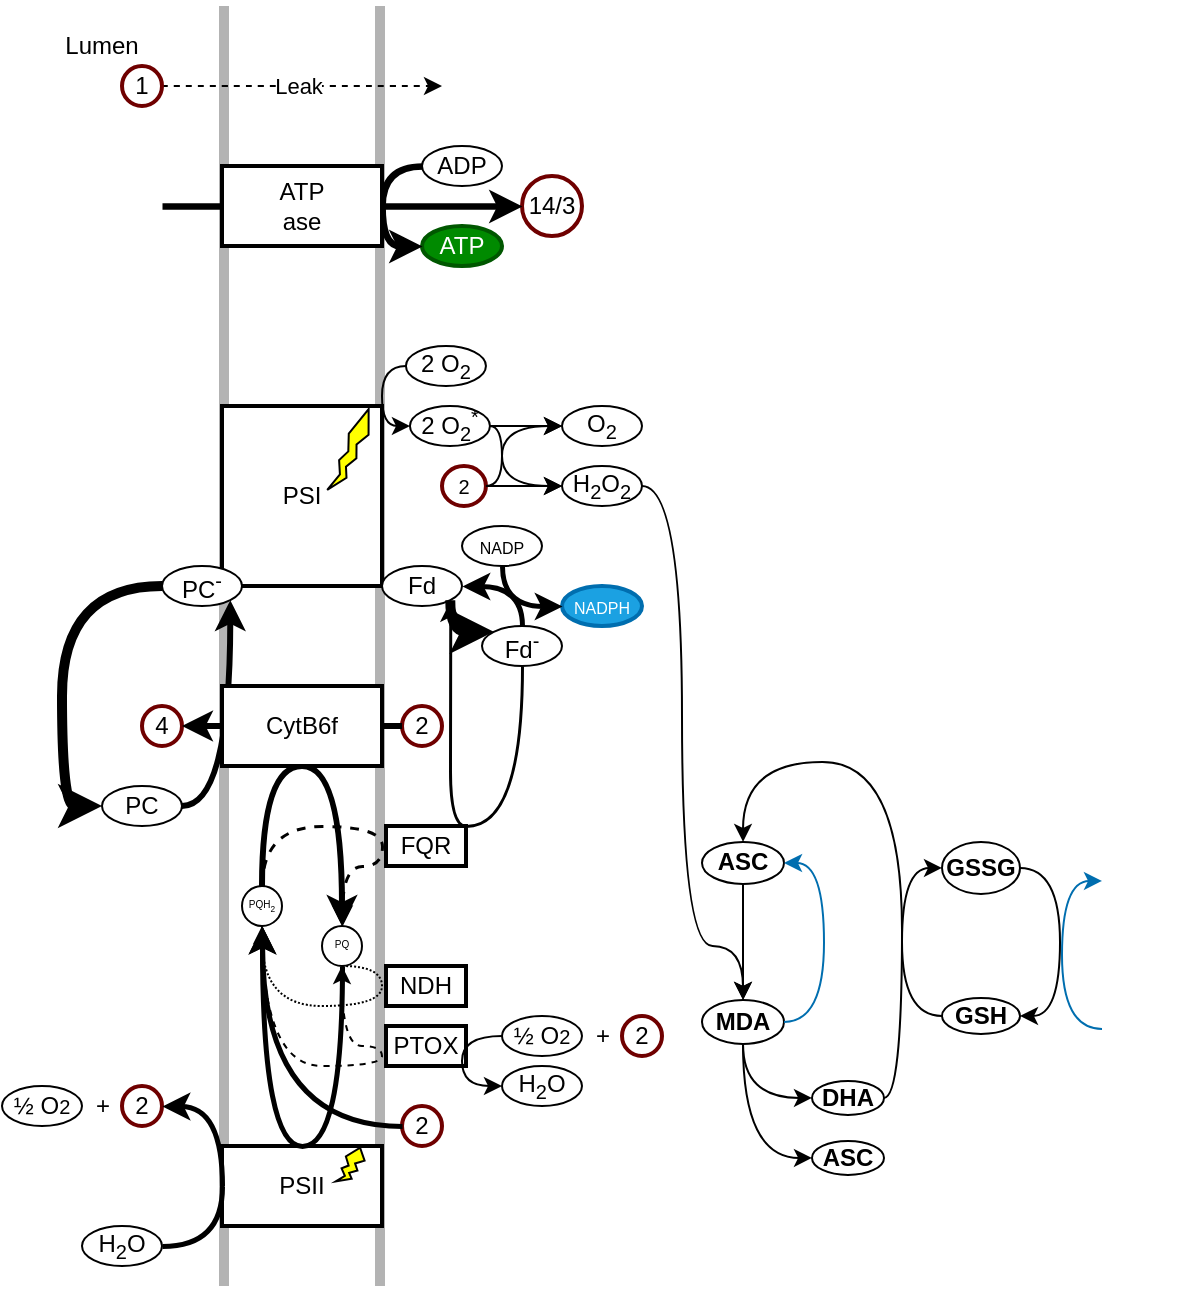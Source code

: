 <mxfile>
    <diagram id="58kEGSyiGWkZ_5Ts6FbC" name="Page-1">
        <mxGraphModel dx="1048" dy="781" grid="1" gridSize="10" guides="1" tooltips="1" connect="1" arrows="1" fold="1" page="1" pageScale="1" pageWidth="680" pageHeight="700" background="#ffffff" math="0" shadow="0">
            <root>
                <mxCell id="0"/>
                <mxCell id="1" parent="0"/>
                <mxCell id="10" value="" style="endArrow=none;html=1;strokeWidth=5;strokeColor=#B3B3B3;" parent="1" edge="1">
                    <mxGeometry width="50" height="50" relative="1" as="geometry">
                        <mxPoint x="161" y="680" as="sourcePoint"/>
                        <mxPoint x="161" y="40" as="targetPoint"/>
                    </mxGeometry>
                </mxCell>
                <mxCell id="13" value="Lumen" style="text;html=1;strokeColor=none;fillColor=none;align=center;verticalAlign=middle;whiteSpace=wrap;rounded=0;fontColor=#000000;" parent="1" vertex="1">
                    <mxGeometry x="80" y="50" width="40" height="20" as="geometry"/>
                </mxCell>
                <mxCell id="15" value="" style="endArrow=none;html=1;strokeWidth=5;strokeColor=#B3B3B3;" parent="1" edge="1">
                    <mxGeometry width="50" height="50" relative="1" as="geometry">
                        <mxPoint x="239" y="680" as="sourcePoint"/>
                        <mxPoint x="239" y="40" as="targetPoint"/>
                    </mxGeometry>
                </mxCell>
                <mxCell id="20" value="PSII" style="rounded=0;whiteSpace=wrap;html=1;strokeColor=#000000;strokeWidth=2;" parent="1" vertex="1">
                    <mxGeometry x="160" y="610" width="80" height="40" as="geometry"/>
                </mxCell>
                <mxCell id="46" value="ADP" style="ellipse;whiteSpace=wrap;html=1;strokeColor=#000000;strokeWidth=1;" parent="1" vertex="1">
                    <mxGeometry x="260" y="110" width="40" height="20" as="geometry"/>
                </mxCell>
                <mxCell id="47" value="ATP" style="ellipse;whiteSpace=wrap;html=1;strokeColor=#005700;strokeWidth=2;fillColor=#008a00;fontColor=#ffffff;" parent="1" vertex="1">
                    <mxGeometry x="260" y="150" width="40" height="20" as="geometry"/>
                </mxCell>
                <mxCell id="48" value="14/3" style="ellipse;whiteSpace=wrap;html=1;strokeWidth=2;strokeColor=#6F0000;" parent="1" vertex="1">
                    <mxGeometry x="310" y="125" width="30" height="30" as="geometry"/>
                </mxCell>
                <mxCell id="50" value="&lt;font style=&quot;font-size: 8px&quot;&gt;NADP&lt;/font&gt;" style="ellipse;whiteSpace=wrap;html=1;strokeColor=#000000;strokeWidth=1;" parent="1" vertex="1">
                    <mxGeometry x="280.0" y="300" width="40" height="20" as="geometry"/>
                </mxCell>
                <mxCell id="51" value="&lt;font style=&quot;font-size: 8px&quot;&gt;NADPH&lt;/font&gt;" style="ellipse;whiteSpace=wrap;html=1;strokeColor=#006EAF;strokeWidth=2;fillColor=#1ba1e2;fontColor=#ffffff;" parent="1" vertex="1">
                    <mxGeometry x="330.0" y="330" width="40" height="20" as="geometry"/>
                </mxCell>
                <mxCell id="53" value="H&lt;sub&gt;2&lt;/sub&gt;O" style="ellipse;whiteSpace=wrap;html=1;strokeColor=#000000;strokeWidth=1;" parent="1" vertex="1">
                    <mxGeometry x="90.0" y="650" width="40" height="20" as="geometry"/>
                </mxCell>
                <mxCell id="54" value="½ O&lt;span style=&quot;font-size: 10px&quot;&gt;2&lt;/span&gt;" style="ellipse;whiteSpace=wrap;html=1;strokeColor=#000000;strokeWidth=1;" parent="1" vertex="1">
                    <mxGeometry x="50.0" y="580" width="40" height="20" as="geometry"/>
                </mxCell>
                <mxCell id="55" value="2" style="ellipse;whiteSpace=wrap;html=1;strokeWidth=2;strokeColor=#6F0000;" parent="1" vertex="1">
                    <mxGeometry x="110" y="580" width="20" height="20" as="geometry"/>
                </mxCell>
                <mxCell id="56" value="" style="verticalLabelPosition=bottom;verticalAlign=top;html=1;shape=mxgraph.basic.flash;rounded=0;shadow=0;comic=0;fillColor=#FFFF00;gradientColor=none;rotation=20;strokeColor=#000000;" parent="1" vertex="1">
                    <mxGeometry x="220" y="610" width="10" height="20" as="geometry"/>
                </mxCell>
                <mxCell id="57" value="PTOX" style="rounded=0;whiteSpace=wrap;html=1;strokeColor=#000000;strokeWidth=2;" parent="1" vertex="1">
                    <mxGeometry x="242" y="550" width="40" height="20" as="geometry"/>
                </mxCell>
                <mxCell id="58" value="NDH" style="rounded=0;whiteSpace=wrap;html=1;strokeColor=#000000;strokeWidth=2;" parent="1" vertex="1">
                    <mxGeometry x="242" y="520" width="40" height="20" as="geometry"/>
                </mxCell>
                <mxCell id="59" value="FQR" style="rounded=0;whiteSpace=wrap;html=1;strokeColor=#000000;strokeWidth=2;" parent="1" vertex="1">
                    <mxGeometry x="242" y="450" width="40" height="20" as="geometry"/>
                </mxCell>
                <mxCell id="60" value="" style="group" parent="1" vertex="1" connectable="0">
                    <mxGeometry x="160" y="240" width="80" height="90" as="geometry"/>
                </mxCell>
                <mxCell id="61" value="PSI" style="rounded=0;whiteSpace=wrap;html=1;strokeColor=#000000;strokeWidth=2;" parent="60" vertex="1">
                    <mxGeometry width="80" height="90" as="geometry"/>
                </mxCell>
                <mxCell id="62" value="" style="verticalLabelPosition=bottom;verticalAlign=top;html=1;shape=mxgraph.basic.flash;rounded=0;shadow=0;comic=0;fillColor=#FFFF00;gradientColor=none;rotation=20;strokeColor=#000000;" parent="60" vertex="1">
                    <mxGeometry x="60" width="10" height="45" as="geometry"/>
                </mxCell>
                <mxCell id="66" value="&lt;font style=&quot;font-size: 5px&quot;&gt;PQ&lt;/font&gt;" style="ellipse;whiteSpace=wrap;html=1;strokeColor=#000000;strokeWidth=1;spacingTop=-6;" parent="1" vertex="1">
                    <mxGeometry x="210" y="500" width="20" height="20" as="geometry"/>
                </mxCell>
                <mxCell id="69" value="&lt;font style=&quot;font-size: 5px&quot;&gt;PQH&lt;sub&gt;2&lt;/sub&gt;&lt;/font&gt;" style="ellipse;whiteSpace=wrap;html=1;strokeColor=#000000;strokeWidth=1;spacingTop=-6;" parent="1" vertex="1">
                    <mxGeometry x="170" y="480" width="20" height="20" as="geometry"/>
                </mxCell>
                <mxCell id="93" value="" style="ellipse;whiteSpace=wrap;html=1;gradientColor=none;fillColor=none;strokeColor=none;" parent="1" vertex="1">
                    <mxGeometry x="610" y="418" width="39" height="18" as="geometry"/>
                </mxCell>
                <mxCell id="100" value="4" style="ellipse;whiteSpace=wrap;html=1;strokeWidth=2;strokeColor=#6F0000;" parent="1" vertex="1">
                    <mxGeometry x="120" y="390" width="20" height="20" as="geometry"/>
                </mxCell>
                <mxCell id="101" style="edgeStyle=orthogonalEdgeStyle;curved=1;rounded=0;orthogonalLoop=1;jettySize=auto;html=1;strokeWidth=1;fontSize=12;entryX=0;entryY=0.5;entryDx=0;entryDy=0;dashed=1;strokeColor=#000000;exitX=1;exitY=0.5;exitDx=0;exitDy=0;" parent="1" source="151" target="136" edge="1">
                    <mxGeometry relative="1" as="geometry">
                        <mxPoint x="135" y="80" as="sourcePoint"/>
                    </mxGeometry>
                </mxCell>
                <mxCell id="102" value="Leak" style="edgeLabel;html=1;align=center;verticalAlign=middle;resizable=0;points=[];labelBackgroundColor=#ffffff;fontColor=#000000;" parent="101" vertex="1" connectable="0">
                    <mxGeometry x="-0.08" y="1" relative="1" as="geometry">
                        <mxPoint x="3.1" y="1" as="offset"/>
                    </mxGeometry>
                </mxCell>
                <mxCell id="105" value="2" style="ellipse;whiteSpace=wrap;html=1;strokeWidth=2;strokeColor=#6F0000;" parent="1" vertex="1">
                    <mxGeometry x="250" y="590" width="20" height="20" as="geometry"/>
                </mxCell>
                <mxCell id="106" value="H&lt;sub&gt;2&lt;/sub&gt;O" style="ellipse;whiteSpace=wrap;html=1;strokeColor=#000000;strokeWidth=1;" parent="1" vertex="1">
                    <mxGeometry x="300" y="570" width="40" height="20" as="geometry"/>
                </mxCell>
                <mxCell id="107" value="½ O&lt;span style=&quot;font-size: 10px&quot;&gt;2&lt;/span&gt;" style="ellipse;whiteSpace=wrap;html=1;strokeColor=#000000;strokeWidth=1;" parent="1" vertex="1">
                    <mxGeometry x="300" y="545" width="40" height="20" as="geometry"/>
                </mxCell>
                <mxCell id="108" value="2" style="ellipse;whiteSpace=wrap;html=1;strokeWidth=2;strokeColor=#6F0000;" parent="1" vertex="1">
                    <mxGeometry x="360" y="545" width="20" height="20" as="geometry"/>
                </mxCell>
                <mxCell id="109" value="+" style="text;html=1;align=center;verticalAlign=middle;resizable=0;points=[];autosize=1;fontColor=#000000;" parent="1" vertex="1">
                    <mxGeometry x="340" y="545" width="20" height="20" as="geometry"/>
                </mxCell>
                <mxCell id="136" value="" style="ellipse;whiteSpace=wrap;html=1;strokeWidth=2;fillColor=none;strokeColor=none;" parent="1" vertex="1">
                    <mxGeometry x="270" y="70" width="20" height="20" as="geometry"/>
                </mxCell>
                <mxCell id="139" value="" style="ellipse;whiteSpace=wrap;html=1;strokeWidth=2;fillColor=none;strokeColor=none;" parent="1" vertex="1">
                    <mxGeometry x="110" y="130" width="20" height="20" as="geometry"/>
                </mxCell>
                <mxCell id="140" value="Fd" style="ellipse;whiteSpace=wrap;html=1;strokeColor=#000000;strokeWidth=1;" parent="1" vertex="1">
                    <mxGeometry x="240" y="320" width="40" height="20" as="geometry"/>
                </mxCell>
                <mxCell id="141" value="Fd&lt;sup&gt;-&lt;/sup&gt;" style="ellipse;whiteSpace=wrap;html=1;strokeColor=#000000;strokeWidth=1;" parent="1" vertex="1">
                    <mxGeometry x="290" y="350" width="40" height="20" as="geometry"/>
                </mxCell>
                <mxCell id="148" value="+" style="text;html=1;align=center;verticalAlign=middle;resizable=0;points=[];autosize=1;fontColor=#000000;" parent="1" vertex="1">
                    <mxGeometry x="90" y="580" width="20" height="20" as="geometry"/>
                </mxCell>
                <mxCell id="151" value="1" style="ellipse;whiteSpace=wrap;html=1;strokeWidth=2;strokeColor=#6F0000;" parent="1" vertex="1">
                    <mxGeometry x="110" y="70" width="20" height="20" as="geometry"/>
                </mxCell>
                <mxCell id="73" value="&lt;b&gt;MDA&lt;/b&gt;" style="ellipse;whiteSpace=wrap;html=1;strokeColor=#000000;" parent="1" vertex="1">
                    <mxGeometry x="400" y="536.95" width="41" height="22" as="geometry"/>
                </mxCell>
                <mxCell id="75" value="&lt;b&gt;ASC&lt;/b&gt;" style="ellipse;whiteSpace=wrap;html=1;strokeColor=#000000;" parent="1" vertex="1">
                    <mxGeometry x="400" y="457.95" width="41" height="21" as="geometry"/>
                </mxCell>
                <mxCell id="77" value="&lt;b&gt;DHA&lt;/b&gt;" style="ellipse;whiteSpace=wrap;html=1;strokeColor=#000000;" parent="1" vertex="1">
                    <mxGeometry x="455" y="577.45" width="36" height="17" as="geometry"/>
                </mxCell>
                <mxCell id="78" value="&lt;b&gt;ASC&lt;/b&gt;" style="ellipse;whiteSpace=wrap;html=1;strokeColor=#000000;" parent="1" vertex="1">
                    <mxGeometry x="455" y="607.45" width="36" height="17" as="geometry"/>
                </mxCell>
                <mxCell id="80" value="&lt;b&gt;GSH&lt;/b&gt;" style="ellipse;whiteSpace=wrap;html=1;strokeColor=#000000;" parent="1" vertex="1">
                    <mxGeometry x="520" y="535.95" width="39" height="18" as="geometry"/>
                </mxCell>
                <mxCell id="82" value="&lt;b&gt;GSSG&lt;/b&gt;" style="ellipse;whiteSpace=wrap;html=1;strokeColor=#000000;" parent="1" vertex="1">
                    <mxGeometry x="520" y="457.95" width="39" height="26" as="geometry"/>
                </mxCell>
                <mxCell id="85" value="2 O&lt;sub&gt;2&lt;/sub&gt;" style="ellipse;whiteSpace=wrap;html=1;strokeColor=#000000;strokeWidth=1;" parent="1" vertex="1">
                    <mxGeometry x="251.97" y="210" width="40" height="20" as="geometry"/>
                </mxCell>
                <mxCell id="87" value="2 O&lt;sub&gt;2&lt;/sub&gt;&lt;sup&gt;*&lt;/sup&gt;" style="ellipse;whiteSpace=wrap;html=1;strokeColor=#000000;strokeWidth=1;" parent="1" vertex="1">
                    <mxGeometry x="253.97" y="240" width="40" height="20" as="geometry"/>
                </mxCell>
                <mxCell id="89" value="&lt;span style=&quot;font-size: 10px&quot;&gt;2&lt;/span&gt;" style="ellipse;whiteSpace=wrap;html=1;strokeWidth=2;strokeColor=#6F0000;" parent="1" vertex="1">
                    <mxGeometry x="270" y="270" width="21.97" height="20" as="geometry"/>
                </mxCell>
                <mxCell id="90" value="O&lt;sub&gt;2&lt;/sub&gt;" style="ellipse;whiteSpace=wrap;html=1;strokeColor=#000000;strokeWidth=1;" parent="1" vertex="1">
                    <mxGeometry x="330" y="240.0" width="40" height="20" as="geometry"/>
                </mxCell>
                <mxCell id="91" value="H&lt;sub&gt;2&lt;/sub&gt;O&lt;sub&gt;2&lt;/sub&gt;" style="ellipse;whiteSpace=wrap;html=1;strokeColor=#000000;strokeWidth=1;" parent="1" vertex="1">
                    <mxGeometry x="330" y="270.0" width="40" height="20" as="geometry"/>
                </mxCell>
                <mxCell id="159" value="PC" style="ellipse;whiteSpace=wrap;html=1;strokeColor=#000000;strokeWidth=1;" parent="1" vertex="1">
                    <mxGeometry x="100" y="430" width="40" height="20" as="geometry"/>
                </mxCell>
                <mxCell id="160" value="PC&lt;sup&gt;-&lt;/sup&gt;" style="ellipse;whiteSpace=wrap;html=1;strokeColor=#000000;strokeWidth=1;" parent="1" vertex="1">
                    <mxGeometry x="130" y="320" width="40" height="20" as="geometry"/>
                </mxCell>
                <mxCell id="164" value="2" style="ellipse;whiteSpace=wrap;html=1;strokeWidth=2;strokeColor=#6F0000;" parent="1" vertex="1">
                    <mxGeometry x="250" y="390" width="20" height="20" as="geometry"/>
                </mxCell>
                <mxCell id="207" style="edgeStyle=orthogonalEdgeStyle;curved=1;rounded=0;orthogonalLoop=1;jettySize=auto;html=1;exitX=0.5;exitY=1;exitDx=0;exitDy=0;endArrow=classic;endFill=1;strokeColor=#000000;" parent="1" edge="1">
                    <mxGeometry relative="1" as="geometry">
                        <mxPoint x="-60" y="100" as="targetPoint"/>
                    </mxGeometry>
                </mxCell>
                <object label="" reaction="vPTOX" id="2">
                    <mxCell style="edgeStyle=orthogonalEdgeStyle;curved=1;rounded=0;orthogonalLoop=1;jettySize=auto;html=1;exitX=0;exitY=0.5;exitDx=0;exitDy=0;entryX=0;entryY=0.5;entryDx=0;entryDy=0;strokeColor=#000000;strokeWidth=1.005" parent="1" source="107" target="106" edge="1">
                        <mxGeometry relative="1" as="geometry">
                            <Array as="points">
                                <mxPoint x="280" y="555"/>
                                <mxPoint x="280" y="580"/>
                            </Array>
                        </mxGeometry>
                    </mxCell>
                </object>
                <object label="" reaction="vB6f" id="3">
                    <mxCell style="edgeStyle=orthogonalEdgeStyle;curved=1;rounded=0;orthogonalLoop=1;jettySize=auto;html=1;strokeWidth=3.0;fontSize=12;entryX=1;entryY=0.5;entryDx=0;entryDy=0;strokeColor=#000000;exitX=0;exitY=0.5;exitDx=0;exitDy=0" parent="1" source="164" target="100" edge="1">
                        <mxGeometry relative="1" as="geometry">
                            <mxPoint x="250" y="400" as="sourcePoint"/>
                        </mxGeometry>
                    </mxCell>
                </object>
                <object label="" reaction="vATPsynthase" id="4">
                    <mxCell style="edgeStyle=orthogonalEdgeStyle;curved=1;rounded=0;orthogonalLoop=1;jettySize=auto;html=1;exitX=1;exitY=0.5;exitDx=0;exitDy=0;strokeWidth=3.365;entryX=0;entryY=0.5;entryDx=0;entryDy=0;strokeColor=#000000" parent="1" source="139" target="48" edge="1">
                        <mxGeometry relative="1" as="geometry">
                            <mxPoint x="130" y="139.857" as="sourcePoint"/>
                        </mxGeometry>
                    </mxCell>
                </object>
                <object label="" reaction="vPS2" id="18">
                    <mxCell style="edgeStyle=orthogonalEdgeStyle;curved=1;rounded=0;orthogonalLoop=1;jettySize=auto;html=1;exitX=0;exitY=0.5;exitDx=0;exitDy=0;entryX=1;entryY=0.5;entryDx=0;entryDy=0;strokeWidth=2.518;strokeColor=#000000" parent="1" source="20" target="55" edge="1">
                        <mxGeometry relative="1" as="geometry">
                            <Array as="points">
                                <mxPoint x="160" y="590"/>
                                <mxPoint x="130" y="590"/>
                            </Array>
                        </mxGeometry>
                    </mxCell>
                </object>
                <object label="" reaction="vATPsynthase" id="45">
                    <mxCell style="edgeStyle=orthogonalEdgeStyle;curved=1;rounded=0;orthogonalLoop=1;jettySize=auto;html=1;exitX=0;exitY=0.5;exitDx=0;exitDy=0;entryX=0;entryY=0.5;entryDx=0;entryDy=0;strokeWidth=3.365;strokeColor=#000000" parent="1" source="46" target="47" edge="1">
                        <mxGeometry relative="1" as="geometry"/>
                    </mxCell>
                </object>
                <object label="" reaction="vFNR" id="49">
                    <mxCell style="edgeStyle=orthogonalEdgeStyle;curved=1;rounded=0;orthogonalLoop=1;jettySize=auto;html=1;exitX=0.5;exitY=1;exitDx=0;exitDy=0;entryX=0;entryY=0.5;entryDx=0;entryDy=0;strokeWidth=2.505;strokeColor=#000000" parent="1" source="50" target="51" edge="1">
                        <mxGeometry relative="1" as="geometry">
                            <Array as="points">
                                <mxPoint x="300" y="340"/>
                            </Array>
                        </mxGeometry>
                    </mxCell>
                </object>
                <object label="" reaction="vPS2" id="52">
                    <mxCell style="edgeStyle=orthogonalEdgeStyle;curved=1;rounded=0;orthogonalLoop=1;jettySize=auto;html=1;exitX=1;exitY=0.5;exitDx=0;exitDy=0;entryX=0;entryY=0.5;entryDx=0;entryDy=0;strokeWidth=2.518;endArrow=none;endFill=0;strokeColor=#000000" parent="1" source="53" target="20" edge="1">
                        <mxGeometry relative="1" as="geometry">
                            <Array as="points">
                                <mxPoint x="160" y="660"/>
                            </Array>
                        </mxGeometry>
                    </mxCell>
                </object>
                <object label="" reaction="vCyc" id="155">
                    <mxCell style="edgeStyle=orthogonalEdgeStyle;curved=1;rounded=0;orthogonalLoop=1;jettySize=auto;html=1;exitX=1;exitY=0;exitDx=0;exitDy=0;entryX=1;entryY=1;entryDx=0;entryDy=0;strokeColor=#000000;strokeWidth=1.487" parent="1" source="59" target="140" edge="1">
                        <mxGeometry relative="1" as="geometry">
                            <Array as="points">
                                <mxPoint x="274" y="450"/>
                                <mxPoint x="274" y="395"/>
                            </Array>
                        </mxGeometry>
                    </mxCell>
                </object>
                <object label="" reaction="vPS2" id="63">
                    <mxCell style="edgeStyle=orthogonalEdgeStyle;curved=1;rounded=0;orthogonalLoop=1;jettySize=auto;html=1;exitX=0.5;exitY=1;exitDx=0;exitDy=0;entryX=0.5;entryY=1;entryDx=0;entryDy=0;endArrow=classic;endFill=1;strokeWidth=2.518;strokeColor=#000000" parent="1" source="66" target="69" edge="1">
                        <mxGeometry relative="1" as="geometry">
                            <Array as="points">
                                <mxPoint x="220" y="610"/>
                                <mxPoint x="180" y="610"/>
                            </Array>
                            <mxPoint x="220" y="540" as="sourcePoint"/>
                            <mxPoint x="180" y="520" as="targetPoint"/>
                        </mxGeometry>
                    </mxCell>
                </object>
                <object label="" reaction="vNDH" id="64">
                    <mxCell style="edgeStyle=orthogonalEdgeStyle;curved=1;rounded=0;orthogonalLoop=1;jettySize=auto;html=1;exitX=0.5;exitY=1;exitDx=0;exitDy=0;entryX=0.5;entryY=1;entryDx=0;entryDy=0;endArrow=classic;endFill=1;strokeWidth=1.0;dashed=1;dashPattern=1 1;strokeColor=#000000" parent="1" source="66" target="69" edge="1">
                        <mxGeometry relative="1" as="geometry">
                            <Array as="points">
                                <mxPoint x="240" y="520"/>
                                <mxPoint x="240" y="540"/>
                                <mxPoint x="180" y="540"/>
                            </Array>
                        </mxGeometry>
                    </mxCell>
                </object>
                <object label="" reaction="vPTOX" id="65">
                    <mxCell style="edgeStyle=orthogonalEdgeStyle;curved=1;rounded=0;orthogonalLoop=1;jettySize=auto;html=1;exitX=0.5;exitY=1;exitDx=0;exitDy=0;entryX=0.5;entryY=1;entryDx=0;entryDy=0;endArrow=classic;endFill=1;strokeWidth=1.005;dashed=1;strokeColor=#000000" parent="1" source="69" target="66" edge="1">
                        <mxGeometry relative="1" as="geometry">
                            <Array as="points">
                                <mxPoint x="180" y="570"/>
                                <mxPoint x="240" y="570"/>
                                <mxPoint x="240" y="560"/>
                                <mxPoint x="220" y="560"/>
                            </Array>
                        </mxGeometry>
                    </mxCell>
                </object>
                <object label="" reaction="vB6f" id="67">
                    <mxCell style="edgeStyle=orthogonalEdgeStyle;curved=1;rounded=0;orthogonalLoop=1;jettySize=auto;html=1;exitX=0.5;exitY=0;exitDx=0;exitDy=0;entryX=0.5;entryY=0;entryDx=0;entryDy=0;endArrow=classic;endFill=1;strokeWidth=3.0;strokeColor=#000000" parent="1" source="69" target="66" edge="1">
                        <mxGeometry relative="1" as="geometry">
                            <Array as="points">
                                <mxPoint x="180" y="420"/>
                                <mxPoint x="220" y="420"/>
                            </Array>
                        </mxGeometry>
                    </mxCell>
                </object>
                <object label="" reaction="vCyc" id="68">
                    <mxCell style="edgeStyle=orthogonalEdgeStyle;curved=1;rounded=0;orthogonalLoop=1;jettySize=auto;html=1;exitX=0.5;exitY=0;exitDx=0;exitDy=0;entryX=0.5;entryY=0;entryDx=0;entryDy=0;endArrow=classic;endFill=1;strokeWidth=1.487;dashed=1;strokeColor=#000000" parent="1" source="69" target="66" edge="1">
                        <mxGeometry relative="1" as="geometry">
                            <Array as="points">
                                <mxPoint x="180" y="450"/>
                                <mxPoint x="240" y="450"/>
                                <mxPoint x="240" y="470"/>
                                <mxPoint x="220" y="470"/>
                            </Array>
                        </mxGeometry>
                    </mxCell>
                </object>
                <object label="" reaction="vGR" id="83">
                    <mxCell style="edgeStyle=orthogonalEdgeStyle;rounded=0;orthogonalLoop=1;jettySize=auto;html=1;strokeColor=#006EAF;strokeWidth=1.0;fillColor=#1ba1e2;elbow=vertical;curved=1;exitX=0;exitY=0.5;exitDx=0;exitDy=0;entryX=0;entryY=0.5;entryDx=0;entryDy=0" parent="1" edge="1">
                        <mxGeometry relative="1" as="geometry">
                            <mxPoint x="600.0" y="551.45" as="sourcePoint"/>
                            <mxPoint x="600.0" y="477.45" as="targetPoint"/>
                            <Array as="points">
                                <mxPoint x="580" y="551.45"/>
                                <mxPoint x="580" y="477.45"/>
                            </Array>
                        </mxGeometry>
                    </mxCell>
                </object>
                <object label="" reaction="vPS2" id="104">
                    <mxCell style="edgeStyle=orthogonalEdgeStyle;rounded=0;orthogonalLoop=1;jettySize=auto;html=1;exitX=0;exitY=0.5;exitDx=0;exitDy=0;curved=1;entryX=0.5;entryY=1;entryDx=0;entryDy=0;strokeColor=#000000;strokeWidth=2.518" parent="1" source="105" target="69" edge="1">
                        <mxGeometry relative="1" as="geometry">
                            <mxPoint x="210" y="580" as="targetPoint"/>
                            <Array as="points">
                                <mxPoint x="180" y="600"/>
                            </Array>
                        </mxGeometry>
                    </mxCell>
                </object>
                <object label="" reaction="vPS1" id="145">
                    <mxCell style="edgeStyle=orthogonalEdgeStyle;curved=1;rounded=0;orthogonalLoop=1;jettySize=auto;html=1;exitX=1;exitY=1;exitDx=0;exitDy=0;entryX=0;entryY=0;entryDx=0;entryDy=0;strokeColor=#000000;strokeWidth=5.0" parent="1" source="140" target="141" edge="1">
                        <mxGeometry relative="1" as="geometry">
                            <Array as="points">
                                <mxPoint x="274" y="353"/>
                            </Array>
                        </mxGeometry>
                    </mxCell>
                </object>
                <object label="" reaction="vFNR" id="142">
                    <mxCell style="edgeStyle=orthogonalEdgeStyle;rounded=0;orthogonalLoop=1;jettySize=auto;html=1;exitX=0.5;exitY=0;exitDx=0;exitDy=0;entryX=1;entryY=0.5;entryDx=0;entryDy=0;strokeColor=#000000;curved=1;strokeWidth=2.505" parent="1" source="141" target="140" edge="1">
                        <mxGeometry relative="1" as="geometry">
                            <Array as="points">
                                <mxPoint x="310" y="330"/>
                            </Array>
                        </mxGeometry>
                    </mxCell>
                </object>
                <object label="" reaction="vCyc" id="154">
                    <mxCell style="edgeStyle=orthogonalEdgeStyle;curved=1;rounded=0;orthogonalLoop=1;jettySize=auto;html=1;exitX=0.5;exitY=1;exitDx=0;exitDy=0;entryX=1;entryY=0;entryDx=0;entryDy=0;strokeColor=#000000;endArrow=none;endFill=0;strokeWidth=1.487" parent="1" source="141" target="59" edge="1">
                        <mxGeometry relative="1" as="geometry">
                            <Array as="points">
                                <mxPoint x="310" y="450"/>
                            </Array>
                        </mxGeometry>
                    </mxCell>
                </object>
                <object label="" reaction="vAscorbate" id="74">
                    <mxCell style="edgeStyle=orthogonalEdgeStyle;curved=1;rounded=0;orthogonalLoop=1;jettySize=auto;html=1;exitX=0.5;exitY=1;exitDx=0;exitDy=0;strokeColor=#000000;strokeWidth=1.001" parent="1" source="75" target="73" edge="1">
                        <mxGeometry x="220" y="324.45" as="geometry"/>
                    </mxCell>
                </object>
                <object label="" reaction="vDHAR" id="76">
                    <mxCell style="edgeStyle=orthogonalEdgeStyle;curved=1;rounded=0;orthogonalLoop=1;jettySize=auto;html=1;exitX=1;exitY=0.5;exitDx=0;exitDy=0;entryX=0.5;entryY=0;entryDx=0;entryDy=0;strokeColor=#000000;strokeWidth=1.0" parent="1" source="77" target="75" edge="1">
                        <mxGeometry x="220" y="324.45" as="geometry">
                            <Array as="points">
                                <mxPoint x="500" y="585.97"/>
                                <mxPoint x="500" y="417.97"/>
                                <mxPoint x="421" y="417.97"/>
                            </Array>
                        </mxGeometry>
                    </mxCell>
                </object>
                <object label="" reaction="v3ASC" id="71">
                    <mxCell style="edgeStyle=orthogonalEdgeStyle;curved=1;rounded=0;orthogonalLoop=1;jettySize=auto;html=1;exitX=0.5;exitY=1;exitDx=0;exitDy=0;entryX=0;entryY=0.5;entryDx=0;entryDy=0;strokeColor=#000000;strokeWidth=1.0" parent="1" source="73" target="77" edge="1">
                        <mxGeometry x="220" y="324.45" as="geometry"/>
                    </mxCell>
                </object>
                <object label="" reaction="v3ASC" id="72">
                    <mxCell style="edgeStyle=orthogonalEdgeStyle;curved=1;rounded=0;orthogonalLoop=1;jettySize=auto;html=1;exitX=0.5;exitY=1;exitDx=0;exitDy=0;entryX=0;entryY=0.5;entryDx=0;entryDy=0;strokeColor=#000000;strokeWidth=1.0" parent="1" source="73" target="78" edge="1">
                        <mxGeometry x="220" y="324.45" as="geometry"/>
                    </mxCell>
                </object>
                <object label="" reaction="vGR" id="81">
                    <mxCell style="edgeStyle=orthogonalEdgeStyle;curved=1;rounded=0;orthogonalLoop=1;jettySize=auto;html=1;exitX=1;exitY=0.5;exitDx=0;exitDy=0;entryX=1;entryY=0.5;entryDx=0;entryDy=0;strokeColor=#000000;strokeWidth=1.0" parent="1" source="82" target="80" edge="1">
                        <mxGeometry x="220" y="324.45" as="geometry"/>
                    </mxCell>
                </object>
                <object label="" reaction="vDHAR" id="79">
                    <mxCell style="edgeStyle=orthogonalEdgeStyle;curved=1;rounded=0;orthogonalLoop=1;jettySize=auto;html=1;exitX=0;exitY=0.5;exitDx=0;exitDy=0;entryX=0;entryY=0.5;entryDx=0;entryDy=0;strokeColor=#000000;strokeWidth=1.0" parent="1" source="80" target="82" edge="1">
                        <mxGeometry x="220" y="324.45" as="geometry"/>
                    </mxCell>
                </object>
                <object label="" reaction="vMehler" id="156">
                    <mxCell style="edgeStyle=orthogonalEdgeStyle;curved=1;rounded=0;orthogonalLoop=1;jettySize=auto;html=1;exitX=1;exitY=0.5;exitDx=0;exitDy=0;entryX=0;entryY=0.5;entryDx=0;entryDy=0;endArrow=classic;endFill=1;strokeColor=#000000;strokeWidth=1.001" parent="1" source="87" target="91" edge="1">
                        <mxGeometry relative="1" as="geometry">
                            <Array as="points">
                                <mxPoint x="300" y="250"/>
                                <mxPoint x="300" y="280"/>
                            </Array>
                        </mxGeometry>
                    </mxCell>
                </object>
                <object label="" reaction="vMehler" id="157">
                    <mxCell style="edgeStyle=orthogonalEdgeStyle;curved=1;rounded=0;orthogonalLoop=1;jettySize=auto;html=1;endArrow=classic;endFill=1;strokeColor=#000000;strokeWidth=1.001" parent="1" source="89" target="91" edge="1">
                        <mxGeometry relative="1" as="geometry"/>
                    </mxCell>
                </object>
                <object label="" reaction="vMehler" id="158">
                    <mxCell style="edgeStyle=orthogonalEdgeStyle;curved=1;rounded=0;orthogonalLoop=1;jettySize=auto;html=1;exitX=1;exitY=0.5;exitDx=0;exitDy=0;entryX=0;entryY=0.5;entryDx=0;entryDy=0;endArrow=classic;endFill=1;strokeColor=#000000;strokeWidth=1.001" parent="1" source="89" target="90" edge="1">
                        <mxGeometry relative="1" as="geometry">
                            <Array as="points">
                                <mxPoint x="300" y="280"/>
                                <mxPoint x="300" y="250"/>
                            </Array>
                        </mxGeometry>
                    </mxCell>
                </object>
                <object label="" reaction="vMehler" id="84">
                    <mxCell style="edgeStyle=orthogonalEdgeStyle;rounded=0;orthogonalLoop=1;jettySize=auto;html=1;exitX=0;exitY=0.5;exitDx=0;exitDy=0;entryX=0;entryY=0.5;entryDx=0;entryDy=0;curved=1;strokeColor=#000000;strokeWidth=1.001" parent="1" source="85" target="87" edge="1">
                        <mxGeometry x="240" y="210" as="geometry">
                            <Array as="points">
                                <mxPoint x="240" y="220"/>
                                <mxPoint x="240" y="250"/>
                            </Array>
                        </mxGeometry>
                    </mxCell>
                </object>
                <object label="" reaction="vMDAreduct" id="92">
                    <mxCell style="edgeStyle=orthogonalEdgeStyle;curved=1;rounded=0;orthogonalLoop=1;jettySize=auto;html=1;exitX=1;exitY=0.5;exitDx=0;exitDy=0;entryX=1;entryY=0.5;entryDx=0;entryDy=0;strokeColor=#006EAF;strokeWidth=1.001;fillColor=#1ba1e2" parent="1" source="73" target="75" edge="1">
                        <mxGeometry x="220" y="324.45" as="geometry"/>
                    </mxCell>
                </object>
                <object label="" reaction="vAscorbate" id="70">
                    <mxCell style="edgeStyle=orthogonalEdgeStyle;curved=1;rounded=0;orthogonalLoop=1;jettySize=auto;html=1;exitX=1;exitY=0.5;exitDx=0;exitDy=0;entryX=0.5;entryY=0;entryDx=0;entryDy=0;strokeColor=#000000;strokeWidth=1.001" parent="1" source="91" target="73" edge="1">
                        <mxGeometry x="240" y="210" as="geometry">
                            <mxPoint x="650.0" y="673.52" as="sourcePoint"/>
                            <Array as="points">
                                <mxPoint x="390" y="280"/>
                                <mxPoint x="390" y="510"/>
                                <mxPoint x="421" y="510"/>
                            </Array>
                        </mxGeometry>
                    </mxCell>
                </object>
                <object label="" reaction="vMehler" id="86">
                    <mxCell style="edgeStyle=orthogonalEdgeStyle;curved=1;rounded=0;orthogonalLoop=1;jettySize=auto;html=1;exitX=1;exitY=0.5;exitDx=0;exitDy=0;entryX=0;entryY=0.5;entryDx=0;entryDy=0;strokeColor=#000000;strokeWidth=1.001" parent="1" source="87" target="90" edge="1">
                        <mxGeometry x="240" y="210" as="geometry"/>
                    </mxCell>
                </object>
                <object label="" reaction="vB6f" id="162">
                    <mxCell style="edgeStyle=orthogonalEdgeStyle;curved=1;rounded=0;orthogonalLoop=1;jettySize=auto;html=1;exitX=1;exitY=0.5;exitDx=0;exitDy=0;entryX=1;entryY=1;entryDx=0;entryDy=0;endArrow=classic;endFill=1;strokeColor=#000000;strokeWidth=3.0" parent="1" source="159" target="160" edge="1">
                        <mxGeometry relative="1" as="geometry"/>
                    </mxCell>
                </object>
                <object label="" reaction="vPS1" id="163">
                    <mxCell style="edgeStyle=orthogonalEdgeStyle;curved=1;rounded=0;orthogonalLoop=1;jettySize=auto;html=1;exitX=0;exitY=0.5;exitDx=0;exitDy=0;entryX=0;entryY=0.5;entryDx=0;entryDy=0;endArrow=classic;endFill=1;strokeColor=#000000;strokeWidth=5.0" parent="1" source="160" target="159" edge="1">
                        <mxGeometry relative="1" as="geometry"/>
                    </mxCell>
                </object>
                <mxCell id="16" value="ATP&lt;br&gt;ase" style="rounded=0;whiteSpace=wrap;html=1;strokeColor=#000000;strokeWidth=2;" parent="1" vertex="1">
                    <mxGeometry x="160" y="120" width="80" height="40" as="geometry"/>
                </mxCell>
                <mxCell id="17" value="CytB6f" style="rounded=0;whiteSpace=wrap;html=1;strokeColor=#000000;strokeWidth=2;" parent="1" vertex="1">
                    <mxGeometry x="160" y="380" width="80" height="40" as="geometry"/>
                </mxCell>
            </root>
        </mxGraphModel>
    </diagram>
</mxfile>
